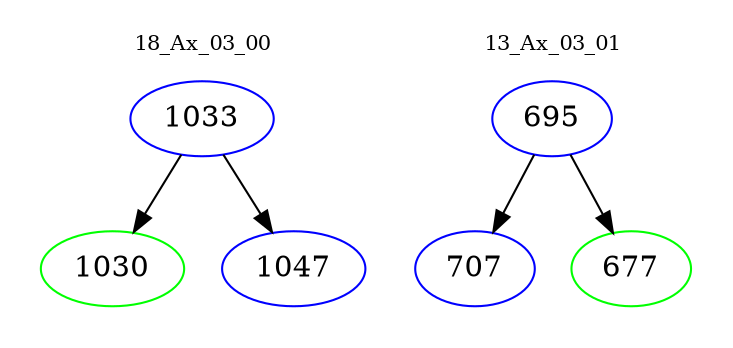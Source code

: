 digraph{
subgraph cluster_0 {
color = white
label = "18_Ax_03_00";
fontsize=10;
T0_1033 [label="1033", color="blue"]
T0_1033 -> T0_1030 [color="black"]
T0_1030 [label="1030", color="green"]
T0_1033 -> T0_1047 [color="black"]
T0_1047 [label="1047", color="blue"]
}
subgraph cluster_1 {
color = white
label = "13_Ax_03_01";
fontsize=10;
T1_695 [label="695", color="blue"]
T1_695 -> T1_707 [color="black"]
T1_707 [label="707", color="blue"]
T1_695 -> T1_677 [color="black"]
T1_677 [label="677", color="green"]
}
}
